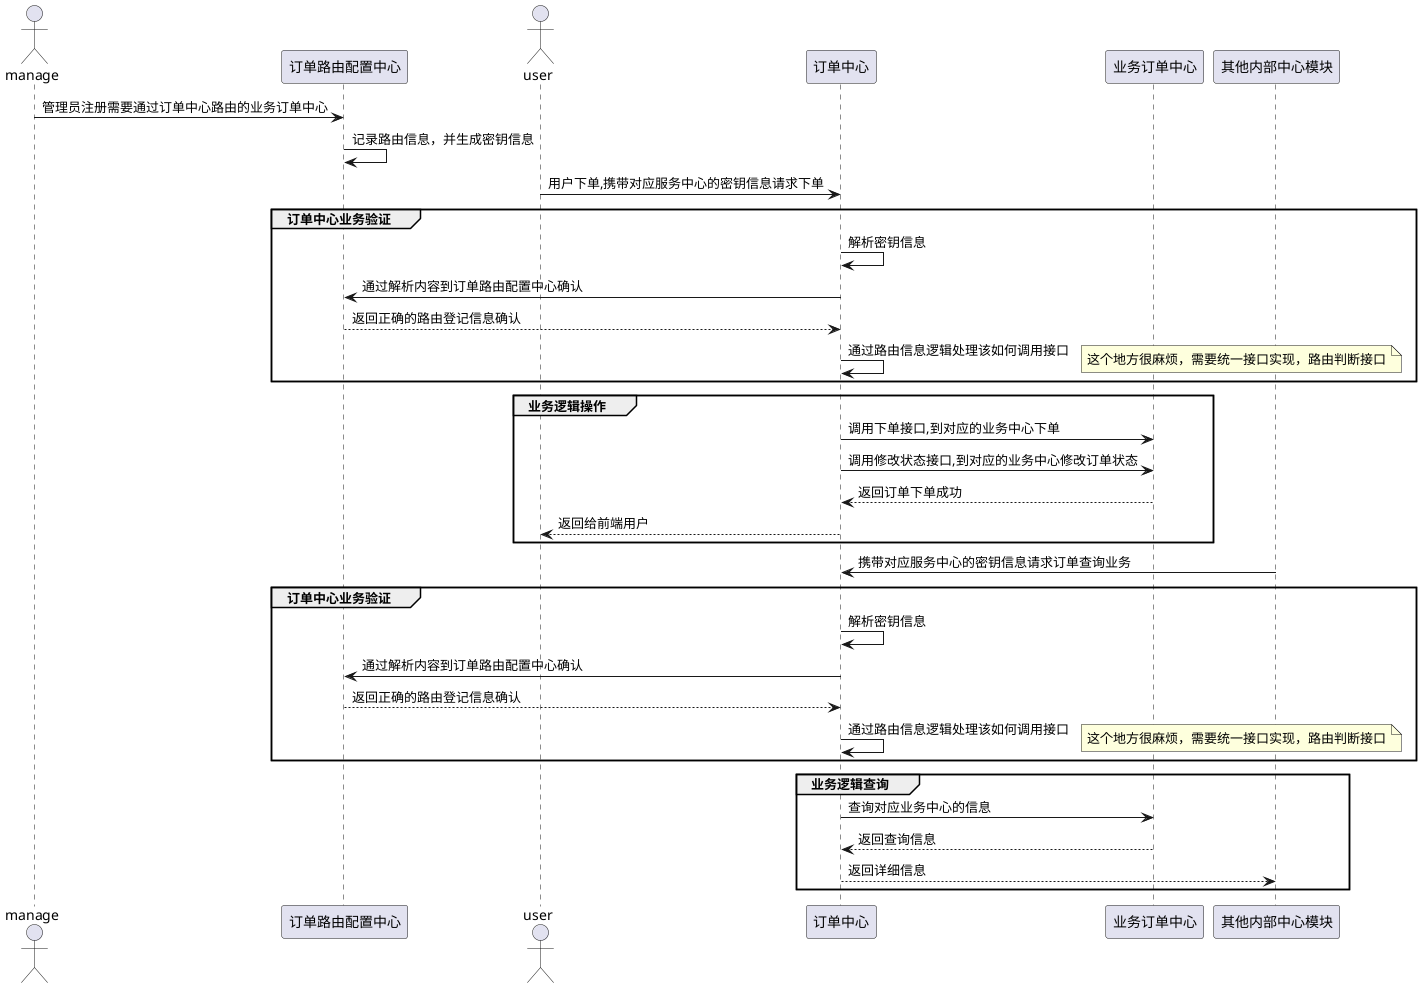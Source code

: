@startuml
actor manage


manage->订单路由配置中心:管理员注册需要通过订单中心路由的业务订单中心

订单路由配置中心->订单路由配置中心:记录路由信息，并生成密钥信息

actor user

user->订单中心:用户下单,携带对应服务中心的密钥信息请求下单

group 订单中心业务验证
订单中心->订单中心:解析密钥信息

订单中心->订单路由配置中心:通过解析内容到订单路由配置中心确认

订单路由配置中心-->订单中心:返回正确的路由登记信息确认

订单中心->订单中心:通过路由信息逻辑处理该如何调用接口
note right:这个地方很麻烦，需要统一接口实现，路由判断接口
end 
group 业务逻辑操作
订单中心->业务订单中心:调用下单接口,到对应的业务中心下单
订单中心->业务订单中心:调用修改状态接口,到对应的业务中心修改订单状态
业务订单中心-->订单中心:返回订单下单成功
订单中心-->user:返回给前端用户
end


其他内部中心模块->订单中心: 携带对应服务中心的密钥信息请求订单查询业务
group 订单中心业务验证
订单中心->订单中心:解析密钥信息

订单中心->订单路由配置中心:通过解析内容到订单路由配置中心确认

订单路由配置中心-->订单中心:返回正确的路由登记信息确认

订单中心->订单中心:通过路由信息逻辑处理该如何调用接口
note right:这个地方很麻烦，需要统一接口实现，路由判断接口
end 

group 业务逻辑查询
订单中心->业务订单中心:查询对应业务中心的信息
业务订单中心-->订单中心:返回查询信息
订单中心-->其他内部中心模块:返回详细信息
end




@enduml